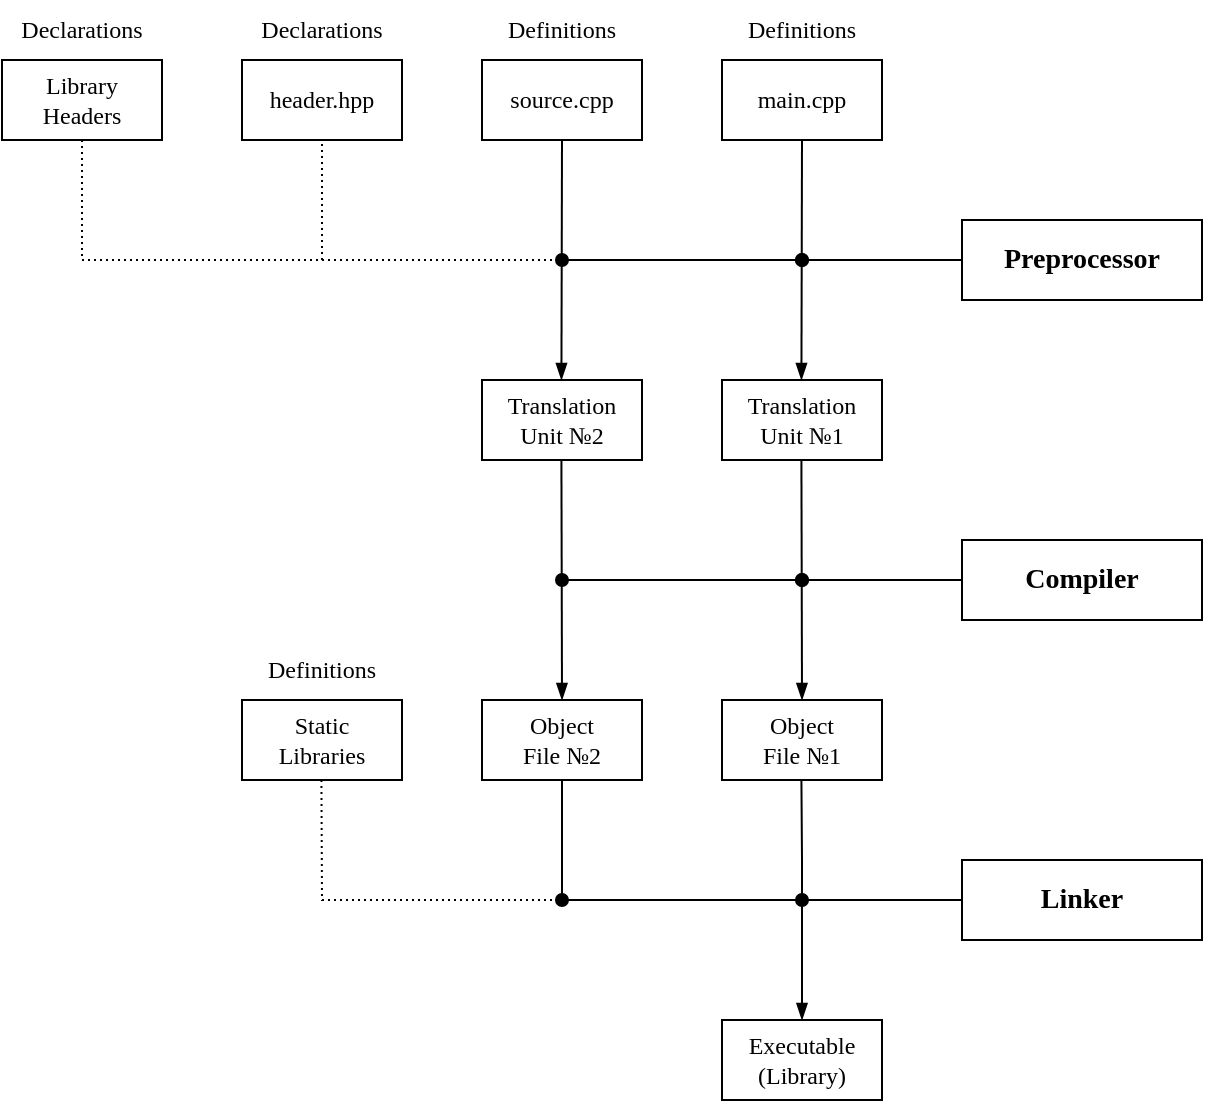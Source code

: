 <mxfile version="24.2.5" type="device">
  <diagram name="Страница — 1" id="S_IzX6l6qBvCFPKK4t_y">
    <mxGraphModel dx="1154" dy="561" grid="0" gridSize="10" guides="1" tooltips="1" connect="1" arrows="1" fold="1" page="1" pageScale="1" pageWidth="827" pageHeight="1169" math="0" shadow="0">
      <root>
        <mxCell id="0" />
        <mxCell id="1" parent="0" />
        <mxCell id="p5cIM7SI1FKslKuhm6dL-2" value="&lt;b&gt;&lt;font face=&quot;Verdana&quot; style=&quot;font-size: 14px;&quot;&gt;Preprocessor&lt;/font&gt;&lt;/b&gt;" style="rounded=0;whiteSpace=wrap;html=1;" parent="1" vertex="1">
          <mxGeometry x="560" y="280" width="120" height="40" as="geometry" />
        </mxCell>
        <mxCell id="p5cIM7SI1FKslKuhm6dL-3" value="&lt;font face=&quot;Verdana&quot;&gt;source.cpp&lt;/font&gt;" style="rounded=0;whiteSpace=wrap;html=1;" parent="1" vertex="1">
          <mxGeometry x="320" y="200" width="80" height="40" as="geometry" />
        </mxCell>
        <mxCell id="p5cIM7SI1FKslKuhm6dL-4" value="&lt;font face=&quot;Verdana&quot;&gt;main.cpp&lt;/font&gt;" style="rounded=0;whiteSpace=wrap;html=1;" parent="1" vertex="1">
          <mxGeometry x="440" y="200" width="80" height="40" as="geometry" />
        </mxCell>
        <mxCell id="p5cIM7SI1FKslKuhm6dL-5" value="&lt;font style=&quot;font-size: 12px;&quot; face=&quot;Verdana&quot;&gt;Translation Unit №2&lt;/font&gt;" style="rounded=0;whiteSpace=wrap;html=1;" parent="1" vertex="1">
          <mxGeometry x="320" y="360" width="80" height="40" as="geometry" />
        </mxCell>
        <mxCell id="p5cIM7SI1FKslKuhm6dL-32" value="&lt;font face=&quot;Verdana&quot;&gt;header.hpp&lt;/font&gt;" style="rounded=0;whiteSpace=wrap;html=1;" parent="1" vertex="1">
          <mxGeometry x="200" y="200" width="80" height="40" as="geometry" />
        </mxCell>
        <mxCell id="p5cIM7SI1FKslKuhm6dL-33" value="&lt;font face=&quot;Verdana&quot;&gt;&lt;font style=&quot;font-size: 12px;&quot;&gt;Library&lt;/font&gt;&lt;/font&gt;&lt;div&gt;&lt;font face=&quot;Verdana&quot;&gt;&lt;font style=&quot;font-size: 12px;&quot;&gt;Headers&lt;/font&gt;&lt;br&gt;&lt;/font&gt;&lt;/div&gt;" style="rounded=0;whiteSpace=wrap;html=1;" parent="1" vertex="1">
          <mxGeometry x="80" y="200" width="80" height="40" as="geometry" />
        </mxCell>
        <mxCell id="p5cIM7SI1FKslKuhm6dL-38" value="" style="endArrow=none;html=1;rounded=0;startArrow=oval;startFill=1;endFill=0;entryX=0;entryY=0.5;entryDx=0;entryDy=0;" parent="1" target="p5cIM7SI1FKslKuhm6dL-2" edge="1">
          <mxGeometry width="50" height="50" relative="1" as="geometry">
            <mxPoint x="480" y="300" as="sourcePoint" />
            <mxPoint x="540" y="300" as="targetPoint" />
          </mxGeometry>
        </mxCell>
        <mxCell id="p5cIM7SI1FKslKuhm6dL-41" value="" style="endArrow=blockThin;html=1;rounded=0;exitX=0.5;exitY=1;exitDx=0;exitDy=0;endFill=1;" parent="1" source="p5cIM7SI1FKslKuhm6dL-3" edge="1">
          <mxGeometry width="50" height="50" relative="1" as="geometry">
            <mxPoint x="359.71" y="300" as="sourcePoint" />
            <mxPoint x="359.71" y="360" as="targetPoint" />
          </mxGeometry>
        </mxCell>
        <mxCell id="p5cIM7SI1FKslKuhm6dL-42" value="" style="endArrow=blockThin;html=1;rounded=0;exitX=0.5;exitY=1;exitDx=0;exitDy=0;endFill=1;" parent="1" source="p5cIM7SI1FKslKuhm6dL-4" edge="1">
          <mxGeometry width="50" height="50" relative="1" as="geometry">
            <mxPoint x="479.71" y="300" as="sourcePoint" />
            <mxPoint x="479.71" y="360" as="targetPoint" />
          </mxGeometry>
        </mxCell>
        <mxCell id="p5cIM7SI1FKslKuhm6dL-43" value="&lt;font style=&quot;font-size: 12px;&quot; face=&quot;Verdana&quot;&gt;Translation Unit №1&lt;/font&gt;" style="rounded=0;whiteSpace=wrap;html=1;" parent="1" vertex="1">
          <mxGeometry x="440" y="360" width="80" height="40" as="geometry" />
        </mxCell>
        <mxCell id="p5cIM7SI1FKslKuhm6dL-45" value="&lt;b&gt;&lt;font face=&quot;Verdana&quot; style=&quot;font-size: 14px;&quot;&gt;Compiler&lt;/font&gt;&lt;/b&gt;" style="rounded=0;whiteSpace=wrap;html=1;" parent="1" vertex="1">
          <mxGeometry x="560" y="440" width="120" height="40" as="geometry" />
        </mxCell>
        <mxCell id="p5cIM7SI1FKslKuhm6dL-46" value="" style="endArrow=blockThin;html=1;rounded=0;exitX=0.5;exitY=1;exitDx=0;exitDy=0;endFill=1;entryX=0.5;entryY=0;entryDx=0;entryDy=0;" parent="1" target="p5cIM7SI1FKslKuhm6dL-51" edge="1">
          <mxGeometry width="50" height="50" relative="1" as="geometry">
            <mxPoint x="359.71" y="400" as="sourcePoint" />
            <mxPoint x="359.71" y="460" as="targetPoint" />
          </mxGeometry>
        </mxCell>
        <mxCell id="p5cIM7SI1FKslKuhm6dL-47" value="" style="endArrow=blockThin;html=1;rounded=0;exitX=0.5;exitY=1;exitDx=0;exitDy=0;endFill=1;entryX=0.5;entryY=0;entryDx=0;entryDy=0;" parent="1" target="p5cIM7SI1FKslKuhm6dL-52" edge="1">
          <mxGeometry width="50" height="50" relative="1" as="geometry">
            <mxPoint x="479.71" y="400" as="sourcePoint" />
            <mxPoint x="479.71" y="460" as="targetPoint" />
          </mxGeometry>
        </mxCell>
        <mxCell id="p5cIM7SI1FKslKuhm6dL-49" value="" style="endArrow=none;dashed=1;html=1;dashPattern=1 2;strokeWidth=1;rounded=0;exitX=0.5;exitY=1;exitDx=0;exitDy=0;endFill=0;" parent="1" source="p5cIM7SI1FKslKuhm6dL-33" edge="1">
          <mxGeometry width="50" height="50" relative="1" as="geometry">
            <mxPoint x="190" y="380" as="sourcePoint" />
            <mxPoint x="360" y="300" as="targetPoint" />
            <Array as="points">
              <mxPoint x="120" y="300" />
            </Array>
          </mxGeometry>
        </mxCell>
        <mxCell id="p5cIM7SI1FKslKuhm6dL-51" value="&lt;font style=&quot;font-size: 12px;&quot; face=&quot;Verdana&quot;&gt;Object &lt;br&gt;File №2&lt;/font&gt;" style="rounded=0;whiteSpace=wrap;html=1;" parent="1" vertex="1">
          <mxGeometry x="320" y="520" width="80" height="40" as="geometry" />
        </mxCell>
        <mxCell id="p5cIM7SI1FKslKuhm6dL-52" value="&lt;font style=&quot;font-size: 12px;&quot; face=&quot;Verdana&quot;&gt;Object &lt;br&gt;File №1&lt;/font&gt;" style="rounded=0;whiteSpace=wrap;html=1;" parent="1" vertex="1">
          <mxGeometry x="440" y="520" width="80" height="40" as="geometry" />
        </mxCell>
        <mxCell id="p5cIM7SI1FKslKuhm6dL-53" value="&lt;font face=&quot;Verdana&quot;&gt;Definitions&lt;/font&gt;" style="text;html=1;strokeColor=none;fillColor=none;align=center;verticalAlign=middle;whiteSpace=wrap;rounded=0;" parent="1" vertex="1">
          <mxGeometry x="320" y="170" width="80" height="30" as="geometry" />
        </mxCell>
        <mxCell id="p5cIM7SI1FKslKuhm6dL-54" value="&lt;font face=&quot;Verdana&quot;&gt;Declarations&lt;/font&gt;" style="text;html=1;strokeColor=none;fillColor=none;align=center;verticalAlign=middle;whiteSpace=wrap;rounded=0;" parent="1" vertex="1">
          <mxGeometry x="200" y="170" width="80" height="30" as="geometry" />
        </mxCell>
        <mxCell id="p5cIM7SI1FKslKuhm6dL-55" value="&lt;font face=&quot;Verdana&quot;&gt;Declarations&lt;/font&gt;" style="text;html=1;strokeColor=none;fillColor=none;align=center;verticalAlign=middle;whiteSpace=wrap;rounded=0;" parent="1" vertex="1">
          <mxGeometry x="80" y="170" width="80" height="30" as="geometry" />
        </mxCell>
        <mxCell id="p5cIM7SI1FKslKuhm6dL-59" value="&lt;b&gt;&lt;font face=&quot;Verdana&quot; style=&quot;font-size: 14px;&quot;&gt;Linker&lt;/font&gt;&lt;/b&gt;" style="rounded=0;whiteSpace=wrap;html=1;" parent="1" vertex="1">
          <mxGeometry x="560" y="600" width="120" height="40" as="geometry" />
        </mxCell>
        <mxCell id="p5cIM7SI1FKslKuhm6dL-60" value="" style="endArrow=none;html=1;rounded=0;startArrow=oval;startFill=1;endFill=0;entryX=0;entryY=0.5;entryDx=0;entryDy=0;" parent="1" target="p5cIM7SI1FKslKuhm6dL-59" edge="1">
          <mxGeometry width="50" height="50" relative="1" as="geometry">
            <mxPoint x="360" y="620" as="sourcePoint" />
            <mxPoint x="540" y="620" as="targetPoint" />
          </mxGeometry>
        </mxCell>
        <mxCell id="p5cIM7SI1FKslKuhm6dL-61" value="&lt;font face=&quot;Verdana&quot;&gt;Static&lt;br&gt;Libraries&lt;br&gt;&lt;/font&gt;" style="rounded=0;whiteSpace=wrap;html=1;" parent="1" vertex="1">
          <mxGeometry x="200" y="520" width="80" height="40" as="geometry" />
        </mxCell>
        <mxCell id="p5cIM7SI1FKslKuhm6dL-63" value="" style="endArrow=none;html=1;rounded=0;exitX=0.5;exitY=1;exitDx=0;exitDy=0;endFill=0;dashed=1;dashPattern=1 2;" parent="1" edge="1">
          <mxGeometry width="50" height="50" relative="1" as="geometry">
            <mxPoint x="239.71" y="560" as="sourcePoint" />
            <mxPoint x="360" y="620" as="targetPoint" />
            <Array as="points">
              <mxPoint x="240" y="620" />
            </Array>
          </mxGeometry>
        </mxCell>
        <mxCell id="p5cIM7SI1FKslKuhm6dL-65" value="" style="endArrow=oval;html=1;rounded=0;exitX=0.5;exitY=1;exitDx=0;exitDy=0;endFill=1;" parent="1" edge="1">
          <mxGeometry width="50" height="50" relative="1" as="geometry">
            <mxPoint x="479.71" y="560" as="sourcePoint" />
            <mxPoint x="480" y="620" as="targetPoint" />
            <Array as="points">
              <mxPoint x="480" y="600" />
            </Array>
          </mxGeometry>
        </mxCell>
        <mxCell id="p5cIM7SI1FKslKuhm6dL-66" value="&lt;font face=&quot;Verdana&quot;&gt;Executable&lt;/font&gt;&lt;div&gt;&lt;font face=&quot;Verdana&quot;&gt;(Library)&lt;/font&gt;&lt;/div&gt;" style="rounded=0;whiteSpace=wrap;html=1;" parent="1" vertex="1">
          <mxGeometry x="440" y="680" width="80" height="40" as="geometry" />
        </mxCell>
        <mxCell id="p5cIM7SI1FKslKuhm6dL-69" value="" style="endArrow=none;html=1;rounded=0;entryX=0.5;entryY=1;entryDx=0;entryDy=0;dashed=1;dashPattern=1 2;" parent="1" target="p5cIM7SI1FKslKuhm6dL-32" edge="1">
          <mxGeometry width="50" height="50" relative="1" as="geometry">
            <mxPoint x="240" y="300" as="sourcePoint" />
            <mxPoint x="270" y="260" as="targetPoint" />
          </mxGeometry>
        </mxCell>
        <mxCell id="p5cIM7SI1FKslKuhm6dL-82" value="" style="endArrow=oval;html=1;rounded=0;startArrow=oval;startFill=1;endFill=1;" parent="1" edge="1">
          <mxGeometry width="50" height="50" relative="1" as="geometry">
            <mxPoint x="360" y="300" as="sourcePoint" />
            <mxPoint x="480" y="300" as="targetPoint" />
          </mxGeometry>
        </mxCell>
        <mxCell id="p5cIM7SI1FKslKuhm6dL-83" value="" style="endArrow=oval;html=1;rounded=0;startArrow=oval;startFill=1;endFill=1;" parent="1" edge="1">
          <mxGeometry width="50" height="50" relative="1" as="geometry">
            <mxPoint x="360" y="460" as="sourcePoint" />
            <mxPoint x="480" y="460" as="targetPoint" />
          </mxGeometry>
        </mxCell>
        <mxCell id="p5cIM7SI1FKslKuhm6dL-44" value="" style="endArrow=none;html=1;rounded=0;startArrow=oval;startFill=1;endFill=0;entryX=0;entryY=0.5;entryDx=0;entryDy=0;" parent="1" target="p5cIM7SI1FKslKuhm6dL-45" edge="1">
          <mxGeometry width="50" height="50" relative="1" as="geometry">
            <mxPoint x="480" y="460" as="sourcePoint" />
            <mxPoint x="540" y="410" as="targetPoint" />
          </mxGeometry>
        </mxCell>
        <mxCell id="p5cIM7SI1FKslKuhm6dL-85" value="" style="endArrow=none;html=1;rounded=0;entryX=0.5;entryY=1;entryDx=0;entryDy=0;" parent="1" target="p5cIM7SI1FKslKuhm6dL-51" edge="1">
          <mxGeometry width="50" height="50" relative="1" as="geometry">
            <mxPoint x="360" y="620" as="sourcePoint" />
            <mxPoint x="440" y="580" as="targetPoint" />
          </mxGeometry>
        </mxCell>
        <mxCell id="p5cIM7SI1FKslKuhm6dL-86" value="" style="endArrow=blockThin;html=1;rounded=0;endFill=1;entryX=0.5;entryY=0;entryDx=0;entryDy=0;" parent="1" target="p5cIM7SI1FKslKuhm6dL-66" edge="1">
          <mxGeometry width="50" height="50" relative="1" as="geometry">
            <mxPoint x="480" y="620" as="sourcePoint" />
            <mxPoint x="490" y="530" as="targetPoint" />
          </mxGeometry>
        </mxCell>
        <mxCell id="EDM9z4njRVtBL5rUHoQI-1" value="&lt;font face=&quot;Verdana&quot;&gt;Definitions&lt;/font&gt;" style="text;html=1;strokeColor=none;fillColor=none;align=center;verticalAlign=middle;whiteSpace=wrap;rounded=0;" vertex="1" parent="1">
          <mxGeometry x="440" y="170" width="80" height="30" as="geometry" />
        </mxCell>
        <mxCell id="EDM9z4njRVtBL5rUHoQI-2" value="&lt;div&gt;&lt;span style=&quot;font-family: Verdana; background-color: initial;&quot;&gt;Definitions&lt;/span&gt;&lt;br&gt;&lt;/div&gt;" style="text;html=1;strokeColor=none;fillColor=none;align=center;verticalAlign=middle;whiteSpace=wrap;rounded=0;" vertex="1" parent="1">
          <mxGeometry x="200" y="490" width="80" height="30" as="geometry" />
        </mxCell>
      </root>
    </mxGraphModel>
  </diagram>
</mxfile>
